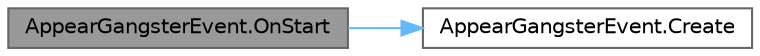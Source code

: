 digraph "AppearGangsterEvent.OnStart"
{
 // LATEX_PDF_SIZE
  bgcolor="transparent";
  edge [fontname=Helvetica,fontsize=10,labelfontname=Helvetica,labelfontsize=10];
  node [fontname=Helvetica,fontsize=10,shape=box,height=0.2,width=0.4];
  rankdir="LR";
  Node1 [id="Node000001",label="AppearGangsterEvent.OnStart",height=0.2,width=0.4,color="gray40", fillcolor="grey60", style="filled", fontcolor="black",tooltip="イベントの開始 継承先でオーバーライドする"];
  Node1 -> Node2 [id="edge1_Node000001_Node000002",color="steelblue1",style="solid",tooltip=" "];
  Node2 [id="Node000002",label="AppearGangsterEvent.Create",height=0.2,width=0.4,color="grey40", fillcolor="white", style="filled",URL="$class_appear_gangster_event.html#a40afd2e27adec24c264280b16eb10827",tooltip=" "];
}
